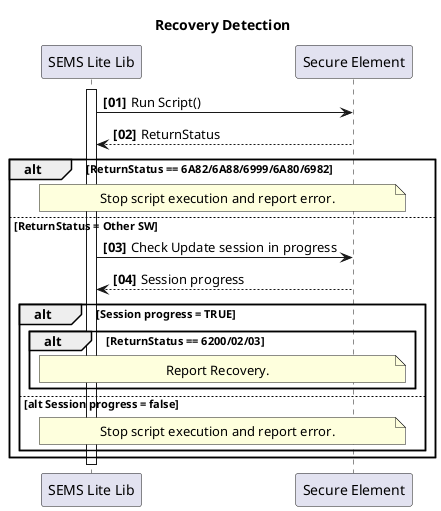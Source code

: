 

'
' Recovery Detection
'


@startuml

title Recovery Detection

participant SEMS_Lite as "SEMS Lite Lib"
participant SE as "Secure Element"

autonumber "<b>[00]"

activate SEMS_Lite

SEMS_Lite -> SE : Run Script()

SEMS_Lite <-- SE : ReturnStatus

alt ReturnStatus == 6A82/6A88/6999/6A80/6982
	note over SE, SEMS_Lite
		Stop script execution and report error.
	end note
else ReturnStatus = Other SW
	SEMS_Lite -> SE : Check Update session in progress

	SEMS_Lite <-- SE : Session progress
	alt Session progress = TRUE
		alt ReturnStatus == 6200/02/03
		note over SE, SEMS_Lite
			Report Recovery.
		end note
	end
	else alt Session progress = false
		note over SE, SEMS_Lite
			Stop script execution and report error.
		end note
	
	end
	
end 	

deactivate SEMS_Lite

@enduml
